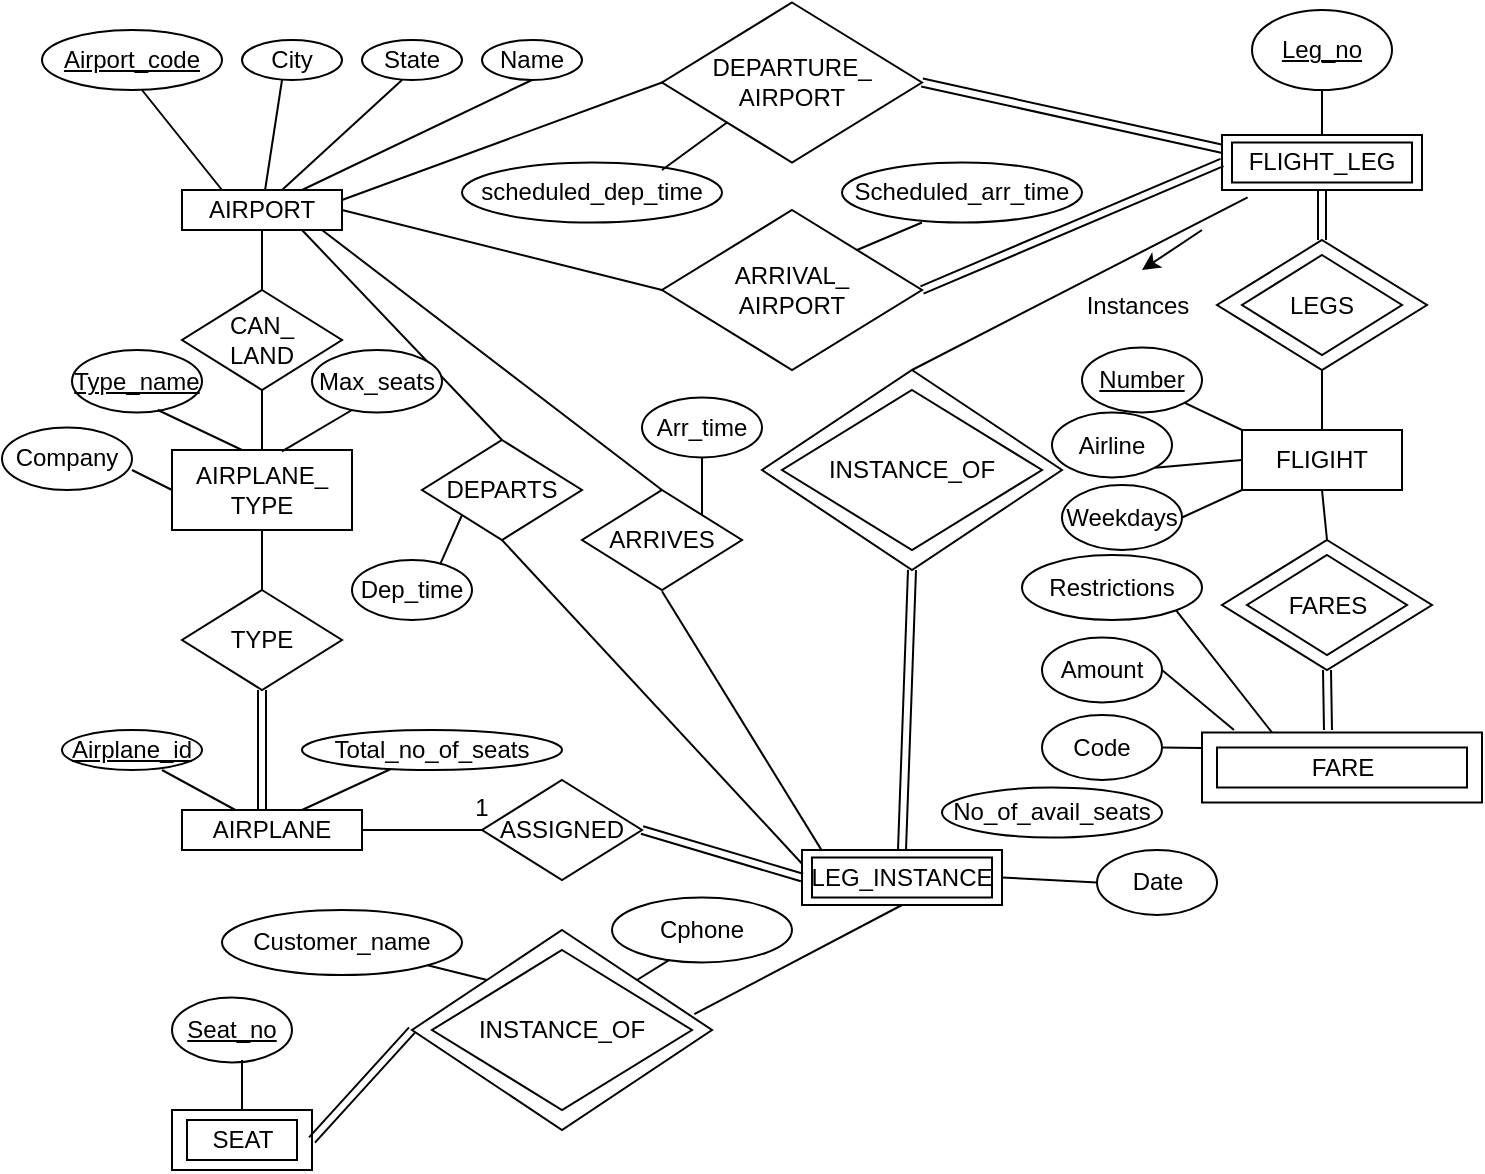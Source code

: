 <mxfile version="13.7.1" type="github">
  <diagram id="7w60Y6D1dDrkf24Q0bfc" name="Page-1">
    <mxGraphModel dx="1560" dy="632" grid="1" gridSize="10" guides="1" tooltips="1" connect="1" arrows="1" fold="1" page="1" pageScale="1" pageWidth="827" pageHeight="1169" math="0" shadow="0">
      <root>
        <mxCell id="0" />
        <mxCell id="1" parent="0" />
        <mxCell id="KQcOtN7dzlKegNRBwBD5-45" value="" style="rhombus;whiteSpace=wrap;html=1;strokeColor=#000000;" vertex="1" parent="1">
          <mxGeometry x="200" y="200" width="150" height="100" as="geometry" />
        </mxCell>
        <mxCell id="KQcOtN7dzlKegNRBwBD5-3" value="&lt;u&gt;Airport_code&lt;/u&gt;" style="ellipse;whiteSpace=wrap;html=1;strokeColor=#000000;" vertex="1" parent="1">
          <mxGeometry x="-160" y="30" width="90" height="30" as="geometry" />
        </mxCell>
        <mxCell id="KQcOtN7dzlKegNRBwBD5-7" value="City" style="ellipse;whiteSpace=wrap;html=1;strokeColor=#000000;" vertex="1" parent="1">
          <mxGeometry x="-60" y="35" width="50" height="20" as="geometry" />
        </mxCell>
        <mxCell id="KQcOtN7dzlKegNRBwBD5-8" value="Name" style="ellipse;whiteSpace=wrap;html=1;strokeColor=#000000;" vertex="1" parent="1">
          <mxGeometry x="60" y="35" width="50" height="20" as="geometry" />
        </mxCell>
        <mxCell id="KQcOtN7dzlKegNRBwBD5-9" value="State" style="ellipse;whiteSpace=wrap;html=1;strokeColor=#000000;" vertex="1" parent="1">
          <mxGeometry y="35" width="50" height="20" as="geometry" />
        </mxCell>
        <mxCell id="KQcOtN7dzlKegNRBwBD5-11" value="AIRPORT" style="rounded=0;whiteSpace=wrap;html=1;strokeColor=#000000;" vertex="1" parent="1">
          <mxGeometry x="-90" y="110" width="80" height="20" as="geometry" />
        </mxCell>
        <mxCell id="KQcOtN7dzlKegNRBwBD5-13" value="" style="endArrow=none;html=1;" edge="1" parent="1">
          <mxGeometry width="50" height="50" relative="1" as="geometry">
            <mxPoint x="-70" y="110" as="sourcePoint" />
            <mxPoint x="-110" y="60" as="targetPoint" />
          </mxGeometry>
        </mxCell>
        <mxCell id="KQcOtN7dzlKegNRBwBD5-15" value="" style="endArrow=none;html=1;" edge="1" parent="1">
          <mxGeometry width="50" height="50" relative="1" as="geometry">
            <mxPoint x="-40" y="110" as="sourcePoint" />
            <mxPoint x="20" y="55.0" as="targetPoint" />
          </mxGeometry>
        </mxCell>
        <mxCell id="KQcOtN7dzlKegNRBwBD5-16" value="" style="endArrow=none;html=1;" edge="1" parent="1" source="KQcOtN7dzlKegNRBwBD5-11">
          <mxGeometry width="50" height="50" relative="1" as="geometry">
            <mxPoint y="105.0" as="sourcePoint" />
            <mxPoint x="-40" y="55.0" as="targetPoint" />
          </mxGeometry>
        </mxCell>
        <mxCell id="KQcOtN7dzlKegNRBwBD5-17" value="" style="endArrow=none;html=1;entryX=0.5;entryY=1;entryDx=0;entryDy=0;exitX=0.75;exitY=0;exitDx=0;exitDy=0;exitPerimeter=0;" edge="1" parent="1" source="KQcOtN7dzlKegNRBwBD5-11" target="KQcOtN7dzlKegNRBwBD5-8">
          <mxGeometry width="50" height="50" relative="1" as="geometry">
            <mxPoint x="-18" y="106" as="sourcePoint" />
            <mxPoint x="30" y="65.0" as="targetPoint" />
            <Array as="points" />
          </mxGeometry>
        </mxCell>
        <mxCell id="KQcOtN7dzlKegNRBwBD5-18" value="CAN_&lt;br&gt;LAND" style="rhombus;whiteSpace=wrap;html=1;strokeColor=#000000;" vertex="1" parent="1">
          <mxGeometry x="-90" y="160" width="80" height="50" as="geometry" />
        </mxCell>
        <mxCell id="KQcOtN7dzlKegNRBwBD5-19" value="" style="endArrow=none;html=1;entryX=0.5;entryY=1;entryDx=0;entryDy=0;exitX=0.5;exitY=0;exitDx=0;exitDy=0;" edge="1" parent="1" source="KQcOtN7dzlKegNRBwBD5-18" target="KQcOtN7dzlKegNRBwBD5-11">
          <mxGeometry width="50" height="50" relative="1" as="geometry">
            <mxPoint x="180" y="340" as="sourcePoint" />
            <mxPoint x="230" y="290" as="targetPoint" />
          </mxGeometry>
        </mxCell>
        <mxCell id="KQcOtN7dzlKegNRBwBD5-20" value="AIRPLANE_&lt;br&gt;TYPE" style="rounded=0;whiteSpace=wrap;html=1;strokeColor=#000000;" vertex="1" parent="1">
          <mxGeometry x="-95" y="240" width="90" height="40" as="geometry" />
        </mxCell>
        <mxCell id="KQcOtN7dzlKegNRBwBD5-21" value="TYPE" style="rhombus;whiteSpace=wrap;html=1;strokeColor=#000000;" vertex="1" parent="1">
          <mxGeometry x="-90" y="310" width="80" height="50" as="geometry" />
        </mxCell>
        <mxCell id="KQcOtN7dzlKegNRBwBD5-22" value="AIRPLANE" style="rounded=0;whiteSpace=wrap;html=1;strokeColor=#000000;" vertex="1" parent="1">
          <mxGeometry x="-90" y="420" width="90" height="20" as="geometry" />
        </mxCell>
        <mxCell id="KQcOtN7dzlKegNRBwBD5-23" value="&lt;u&gt;Airplane_id&lt;/u&gt;" style="ellipse;whiteSpace=wrap;html=1;strokeColor=#000000;" vertex="1" parent="1">
          <mxGeometry x="-150" y="380" width="70" height="20" as="geometry" />
        </mxCell>
        <mxCell id="KQcOtN7dzlKegNRBwBD5-25" value="Total_no_of_seats" style="ellipse;whiteSpace=wrap;html=1;strokeColor=#000000;" vertex="1" parent="1">
          <mxGeometry x="-30" y="380" width="130" height="20" as="geometry" />
        </mxCell>
        <mxCell id="KQcOtN7dzlKegNRBwBD5-26" value="ASSIGNED" style="rhombus;whiteSpace=wrap;html=1;strokeColor=#000000;" vertex="1" parent="1">
          <mxGeometry x="60" y="405" width="80" height="50" as="geometry" />
        </mxCell>
        <mxCell id="KQcOtN7dzlKegNRBwBD5-27" value="" style="rounded=0;whiteSpace=wrap;html=1;strokeColor=#000000;" vertex="1" parent="1">
          <mxGeometry x="220" y="440" width="100" height="27.5" as="geometry" />
        </mxCell>
        <mxCell id="KQcOtN7dzlKegNRBwBD5-28" value="LEG_INSTANCE" style="rounded=0;whiteSpace=wrap;html=1;strokeColor=#000000;" vertex="1" parent="1">
          <mxGeometry x="225" y="443.75" width="90" height="20" as="geometry" />
        </mxCell>
        <mxCell id="KQcOtN7dzlKegNRBwBD5-31" value="DEPARTS" style="rhombus;whiteSpace=wrap;html=1;strokeColor=#000000;" vertex="1" parent="1">
          <mxGeometry x="30" y="235" width="80" height="50" as="geometry" />
        </mxCell>
        <mxCell id="KQcOtN7dzlKegNRBwBD5-32" value="ARRIVES" style="rhombus;whiteSpace=wrap;html=1;strokeColor=#000000;" vertex="1" parent="1">
          <mxGeometry x="110" y="260" width="80" height="50" as="geometry" />
        </mxCell>
        <mxCell id="KQcOtN7dzlKegNRBwBD5-33" value="" style="endArrow=none;html=1;entryX=0.75;entryY=1;entryDx=0;entryDy=0;exitX=0.5;exitY=0;exitDx=0;exitDy=0;" edge="1" parent="1" source="KQcOtN7dzlKegNRBwBD5-31" target="KQcOtN7dzlKegNRBwBD5-11">
          <mxGeometry width="50" height="50" relative="1" as="geometry">
            <mxPoint x="210" y="340" as="sourcePoint" />
            <mxPoint x="260" y="290" as="targetPoint" />
          </mxGeometry>
        </mxCell>
        <mxCell id="KQcOtN7dzlKegNRBwBD5-34" value="" style="endArrow=none;html=1;entryX=0.75;entryY=1;entryDx=0;entryDy=0;exitX=0.5;exitY=0;exitDx=0;exitDy=0;" edge="1" parent="1" source="KQcOtN7dzlKegNRBwBD5-32">
          <mxGeometry width="50" height="50" relative="1" as="geometry">
            <mxPoint x="130" y="240.0" as="sourcePoint" />
            <mxPoint x="-20" y="130.0" as="targetPoint" />
          </mxGeometry>
        </mxCell>
        <mxCell id="KQcOtN7dzlKegNRBwBD5-36" value="DEPARTURE_&lt;br&gt;AIRPORT" style="rhombus;whiteSpace=wrap;html=1;strokeColor=#000000;" vertex="1" parent="1">
          <mxGeometry x="150" y="16.25" width="130" height="80" as="geometry" />
        </mxCell>
        <mxCell id="KQcOtN7dzlKegNRBwBD5-37" value="ARRIVAL_&lt;br&gt;AIRPORT" style="rhombus;whiteSpace=wrap;html=1;strokeColor=#000000;" vertex="1" parent="1">
          <mxGeometry x="150" y="120" width="130" height="80" as="geometry" />
        </mxCell>
        <mxCell id="KQcOtN7dzlKegNRBwBD5-38" value="" style="endArrow=none;html=1;exitX=1;exitY=0.25;exitDx=0;exitDy=0;entryX=0;entryY=0.5;entryDx=0;entryDy=0;" edge="1" parent="1" source="KQcOtN7dzlKegNRBwBD5-11" target="KQcOtN7dzlKegNRBwBD5-36">
          <mxGeometry width="50" height="50" relative="1" as="geometry">
            <mxPoint x="50" y="130" as="sourcePoint" />
            <mxPoint x="100" y="80" as="targetPoint" />
          </mxGeometry>
        </mxCell>
        <mxCell id="KQcOtN7dzlKegNRBwBD5-39" value="" style="endArrow=none;html=1;exitX=1;exitY=0.5;exitDx=0;exitDy=0;entryX=0;entryY=0.5;entryDx=0;entryDy=0;" edge="1" parent="1" source="KQcOtN7dzlKegNRBwBD5-11" target="KQcOtN7dzlKegNRBwBD5-37">
          <mxGeometry width="50" height="50" relative="1" as="geometry">
            <mxPoint y="125.0" as="sourcePoint" />
            <mxPoint x="200" y="55.0" as="targetPoint" />
          </mxGeometry>
        </mxCell>
        <mxCell id="KQcOtN7dzlKegNRBwBD5-40" value="" style="rounded=0;whiteSpace=wrap;html=1;strokeColor=#000000;" vertex="1" parent="1">
          <mxGeometry x="430" y="82.5" width="100" height="27.5" as="geometry" />
        </mxCell>
        <mxCell id="KQcOtN7dzlKegNRBwBD5-41" value="FLIGHT_LEG" style="rounded=0;whiteSpace=wrap;html=1;strokeColor=#000000;" vertex="1" parent="1">
          <mxGeometry x="435" y="86.25" width="90" height="20" as="geometry" />
        </mxCell>
        <mxCell id="KQcOtN7dzlKegNRBwBD5-44" value="INSTANCE_OF" style="rhombus;whiteSpace=wrap;html=1;strokeColor=#000000;" vertex="1" parent="1">
          <mxGeometry x="210" y="210" width="130" height="80" as="geometry" />
        </mxCell>
        <mxCell id="KQcOtN7dzlKegNRBwBD5-46" value="scheduled_dep_time" style="ellipse;whiteSpace=wrap;html=1;strokeColor=#000000;" vertex="1" parent="1">
          <mxGeometry x="50" y="96.25" width="130" height="30" as="geometry" />
        </mxCell>
        <mxCell id="KQcOtN7dzlKegNRBwBD5-47" value="Scheduled_arr_time" style="ellipse;whiteSpace=wrap;html=1;strokeColor=#000000;" vertex="1" parent="1">
          <mxGeometry x="240" y="96.25" width="120" height="30" as="geometry" />
        </mxCell>
        <mxCell id="KQcOtN7dzlKegNRBwBD5-48" value="" style="endArrow=none;html=1;exitX=1;exitY=0.5;exitDx=0;exitDy=0;entryX=0;entryY=0.25;entryDx=0;entryDy=0;shape=link;" edge="1" parent="1" source="KQcOtN7dzlKegNRBwBD5-36" target="KQcOtN7dzlKegNRBwBD5-40">
          <mxGeometry width="50" height="50" relative="1" as="geometry">
            <mxPoint x="300" y="70" as="sourcePoint" />
            <mxPoint x="350" y="20" as="targetPoint" />
          </mxGeometry>
        </mxCell>
        <mxCell id="KQcOtN7dzlKegNRBwBD5-49" value="" style="endArrow=none;html=1;exitX=1;exitY=0.5;exitDx=0;exitDy=0;entryX=0;entryY=0.5;entryDx=0;entryDy=0;shape=link;" edge="1" parent="1" target="KQcOtN7dzlKegNRBwBD5-40">
          <mxGeometry width="50" height="50" relative="1" as="geometry">
            <mxPoint x="280" y="160.0" as="sourcePoint" />
            <mxPoint x="430" y="203.125" as="targetPoint" />
          </mxGeometry>
        </mxCell>
        <mxCell id="KQcOtN7dzlKegNRBwBD5-50" value="" style="endArrow=none;html=1;exitX=1;exitY=0;exitDx=0;exitDy=0;" edge="1" parent="1" source="KQcOtN7dzlKegNRBwBD5-37">
          <mxGeometry width="50" height="50" relative="1" as="geometry">
            <mxPoint x="230" y="176.25" as="sourcePoint" />
            <mxPoint x="280" y="126.25" as="targetPoint" />
          </mxGeometry>
        </mxCell>
        <mxCell id="KQcOtN7dzlKegNRBwBD5-52" value="" style="endArrow=none;html=1;entryX=0;entryY=1;entryDx=0;entryDy=0;" edge="1" parent="1" target="KQcOtN7dzlKegNRBwBD5-36">
          <mxGeometry width="50" height="50" relative="1" as="geometry">
            <mxPoint x="150" y="100" as="sourcePoint" />
            <mxPoint x="300" y="42.5" as="targetPoint" />
          </mxGeometry>
        </mxCell>
        <mxCell id="KQcOtN7dzlKegNRBwBD5-53" value="&lt;span style=&quot;line-height: 120%&quot;&gt;&lt;u&gt;Leg_no&lt;/u&gt;&lt;/span&gt;" style="ellipse;whiteSpace=wrap;html=1;strokeColor=#000000;" vertex="1" parent="1">
          <mxGeometry x="445" y="20" width="70" height="40" as="geometry" />
        </mxCell>
        <mxCell id="KQcOtN7dzlKegNRBwBD5-54" value="" style="rhombus;whiteSpace=wrap;html=1;strokeColor=#000000;" vertex="1" parent="1">
          <mxGeometry x="427.5" y="135" width="105" height="65" as="geometry" />
        </mxCell>
        <mxCell id="KQcOtN7dzlKegNRBwBD5-56" value="LEGS" style="rhombus;whiteSpace=wrap;html=1;strokeColor=#000000;" vertex="1" parent="1">
          <mxGeometry x="440" y="142.5" width="80" height="50" as="geometry" />
        </mxCell>
        <mxCell id="KQcOtN7dzlKegNRBwBD5-57" value="&lt;u&gt;Number&lt;/u&gt;" style="ellipse;whiteSpace=wrap;html=1;strokeColor=#000000;" vertex="1" parent="1">
          <mxGeometry x="360" y="188.75" width="60" height="32.5" as="geometry" />
        </mxCell>
        <mxCell id="KQcOtN7dzlKegNRBwBD5-58" value="Airline" style="ellipse;whiteSpace=wrap;html=1;strokeColor=#000000;" vertex="1" parent="1">
          <mxGeometry x="345" y="221.25" width="60" height="32.5" as="geometry" />
        </mxCell>
        <mxCell id="KQcOtN7dzlKegNRBwBD5-59" value="Weekdays" style="ellipse;whiteSpace=wrap;html=1;strokeColor=#000000;" vertex="1" parent="1">
          <mxGeometry x="350" y="257.5" width="60" height="32.5" as="geometry" />
        </mxCell>
        <mxCell id="KQcOtN7dzlKegNRBwBD5-60" value="Restrictions" style="ellipse;whiteSpace=wrap;html=1;strokeColor=#000000;" vertex="1" parent="1">
          <mxGeometry x="330" y="292.5" width="90" height="32.5" as="geometry" />
        </mxCell>
        <mxCell id="KQcOtN7dzlKegNRBwBD5-61" value="FLIGIHT" style="rounded=0;whiteSpace=wrap;html=1;strokeColor=#000000;" vertex="1" parent="1">
          <mxGeometry x="440" y="230" width="80" height="30" as="geometry" />
        </mxCell>
        <mxCell id="KQcOtN7dzlKegNRBwBD5-63" value="" style="rhombus;whiteSpace=wrap;html=1;strokeColor=#000000;" vertex="1" parent="1">
          <mxGeometry x="430" y="285" width="105" height="65" as="geometry" />
        </mxCell>
        <mxCell id="KQcOtN7dzlKegNRBwBD5-64" value="FARES" style="rhombus;whiteSpace=wrap;html=1;strokeColor=#000000;" vertex="1" parent="1">
          <mxGeometry x="442.5" y="292.5" width="80" height="50" as="geometry" />
        </mxCell>
        <mxCell id="KQcOtN7dzlKegNRBwBD5-65" value="" style="rounded=0;whiteSpace=wrap;html=1;strokeColor=#000000;" vertex="1" parent="1">
          <mxGeometry x="420" y="381.25" width="140" height="35" as="geometry" />
        </mxCell>
        <mxCell id="KQcOtN7dzlKegNRBwBD5-66" value="FARE" style="rounded=0;whiteSpace=wrap;html=1;strokeColor=#000000;" vertex="1" parent="1">
          <mxGeometry x="427.5" y="388.75" width="125" height="20" as="geometry" />
        </mxCell>
        <mxCell id="KQcOtN7dzlKegNRBwBD5-67" value="Amount" style="ellipse;whiteSpace=wrap;html=1;strokeColor=#000000;" vertex="1" parent="1">
          <mxGeometry x="340" y="333.75" width="60" height="32.5" as="geometry" />
        </mxCell>
        <mxCell id="KQcOtN7dzlKegNRBwBD5-68" value="Code" style="ellipse;whiteSpace=wrap;html=1;strokeColor=#000000;" vertex="1" parent="1">
          <mxGeometry x="340" y="372.5" width="60" height="32.5" as="geometry" />
        </mxCell>
        <mxCell id="KQcOtN7dzlKegNRBwBD5-69" value="Arr_time" style="ellipse;whiteSpace=wrap;html=1;strokeColor=#000000;" vertex="1" parent="1">
          <mxGeometry x="140" y="213.75" width="60" height="30" as="geometry" />
        </mxCell>
        <mxCell id="KQcOtN7dzlKegNRBwBD5-70" value="Dep_time" style="ellipse;whiteSpace=wrap;html=1;strokeColor=#000000;" vertex="1" parent="1">
          <mxGeometry x="-5" y="295" width="60" height="30" as="geometry" />
        </mxCell>
        <mxCell id="KQcOtN7dzlKegNRBwBD5-72" value="" style="rhombus;whiteSpace=wrap;html=1;strokeColor=#000000;" vertex="1" parent="1">
          <mxGeometry x="25" y="480" width="150" height="100" as="geometry" />
        </mxCell>
        <mxCell id="KQcOtN7dzlKegNRBwBD5-73" value="INSTANCE_OF" style="rhombus;whiteSpace=wrap;html=1;strokeColor=#000000;" vertex="1" parent="1">
          <mxGeometry x="35" y="490" width="130" height="80" as="geometry" />
        </mxCell>
        <mxCell id="KQcOtN7dzlKegNRBwBD5-74" value="Cphone" style="ellipse;whiteSpace=wrap;html=1;strokeColor=#000000;" vertex="1" parent="1">
          <mxGeometry x="125" y="463.75" width="90" height="32.5" as="geometry" />
        </mxCell>
        <mxCell id="KQcOtN7dzlKegNRBwBD5-75" value="Customer_name" style="ellipse;whiteSpace=wrap;html=1;strokeColor=#000000;" vertex="1" parent="1">
          <mxGeometry x="-70" y="470" width="120" height="32.5" as="geometry" />
        </mxCell>
        <mxCell id="KQcOtN7dzlKegNRBwBD5-76" value="&lt;u&gt;Seat_no&lt;/u&gt;" style="ellipse;whiteSpace=wrap;html=1;strokeColor=#000000;" vertex="1" parent="1">
          <mxGeometry x="-95" y="513.75" width="60" height="32.5" as="geometry" />
        </mxCell>
        <mxCell id="KQcOtN7dzlKegNRBwBD5-78" value="" style="rounded=0;whiteSpace=wrap;html=1;strokeColor=#000000;" vertex="1" parent="1">
          <mxGeometry x="-95" y="570" width="70" height="30" as="geometry" />
        </mxCell>
        <mxCell id="KQcOtN7dzlKegNRBwBD5-79" value="SEAT" style="rounded=0;whiteSpace=wrap;html=1;strokeColor=#000000;" vertex="1" parent="1">
          <mxGeometry x="-87.5" y="575" width="55" height="20" as="geometry" />
        </mxCell>
        <mxCell id="KQcOtN7dzlKegNRBwBD5-80" value="" style="endArrow=none;html=1;exitX=0.5;exitY=0;exitDx=0;exitDy=0;" edge="1" parent="1" source="KQcOtN7dzlKegNRBwBD5-78">
          <mxGeometry width="50" height="50" relative="1" as="geometry">
            <mxPoint x="-110" y="595" as="sourcePoint" />
            <mxPoint x="-60" y="545" as="targetPoint" />
          </mxGeometry>
        </mxCell>
        <mxCell id="KQcOtN7dzlKegNRBwBD5-81" value="" style="endArrow=none;html=1;exitX=0;exitY=0.25;exitDx=0;exitDy=0;entryX=0.5;entryY=1;entryDx=0;entryDy=0;" edge="1" parent="1" source="KQcOtN7dzlKegNRBwBD5-27" target="KQcOtN7dzlKegNRBwBD5-31">
          <mxGeometry width="50" height="50" relative="1" as="geometry">
            <mxPoint x="20" y="340" as="sourcePoint" />
            <mxPoint x="70" y="280" as="targetPoint" />
          </mxGeometry>
        </mxCell>
        <mxCell id="KQcOtN7dzlKegNRBwBD5-82" value="" style="endArrow=none;html=1;exitX=0.1;exitY=0.016;exitDx=0;exitDy=0;exitPerimeter=0;" edge="1" parent="1" source="KQcOtN7dzlKegNRBwBD5-27">
          <mxGeometry width="50" height="50" relative="1" as="geometry">
            <mxPoint x="270" y="440.005" as="sourcePoint" />
            <mxPoint x="150" y="310.63" as="targetPoint" />
          </mxGeometry>
        </mxCell>
        <mxCell id="KQcOtN7dzlKegNRBwBD5-83" value="" style="endArrow=none;html=1;entryX=0.5;entryY=1;entryDx=0;entryDy=0;exitX=0.5;exitY=0;exitDx=0;exitDy=0;" edge="1" parent="1" source="KQcOtN7dzlKegNRBwBD5-20" target="KQcOtN7dzlKegNRBwBD5-18">
          <mxGeometry width="50" height="50" relative="1" as="geometry">
            <mxPoint x="160" y="330" as="sourcePoint" />
            <mxPoint x="210" y="280" as="targetPoint" />
            <Array as="points" />
          </mxGeometry>
        </mxCell>
        <mxCell id="KQcOtN7dzlKegNRBwBD5-84" value="&lt;u&gt;Type_name&lt;/u&gt;" style="ellipse;whiteSpace=wrap;html=1;strokeColor=#000000;" vertex="1" parent="1">
          <mxGeometry x="-145" y="190" width="65" height="31.25" as="geometry" />
        </mxCell>
        <mxCell id="KQcOtN7dzlKegNRBwBD5-85" value="Max_seats" style="ellipse;whiteSpace=wrap;html=1;strokeColor=#000000;" vertex="1" parent="1">
          <mxGeometry x="-25" y="190" width="65" height="31.25" as="geometry" />
        </mxCell>
        <mxCell id="KQcOtN7dzlKegNRBwBD5-86" value="Company" style="ellipse;whiteSpace=wrap;html=1;strokeColor=#000000;" vertex="1" parent="1">
          <mxGeometry x="-180" y="228.75" width="65" height="31.25" as="geometry" />
        </mxCell>
        <mxCell id="KQcOtN7dzlKegNRBwBD5-87" value="" style="endArrow=none;html=1;entryX=0.66;entryY=0.96;entryDx=0;entryDy=0;entryPerimeter=0;" edge="1" parent="1" target="KQcOtN7dzlKegNRBwBD5-84">
          <mxGeometry width="50" height="50" relative="1" as="geometry">
            <mxPoint x="-60" y="240" as="sourcePoint" />
            <mxPoint x="210" y="280" as="targetPoint" />
          </mxGeometry>
        </mxCell>
        <mxCell id="KQcOtN7dzlKegNRBwBD5-89" value="" style="endArrow=none;html=1;exitX=0.611;exitY=0.018;exitDx=0;exitDy=0;exitPerimeter=0;" edge="1" parent="1" source="KQcOtN7dzlKegNRBwBD5-20">
          <mxGeometry width="50" height="50" relative="1" as="geometry">
            <mxPoint x="-55" y="270" as="sourcePoint" />
            <mxPoint x="-5" y="220" as="targetPoint" />
          </mxGeometry>
        </mxCell>
        <mxCell id="KQcOtN7dzlKegNRBwBD5-90" value="" style="endArrow=none;html=1;exitX=0;exitY=0.5;exitDx=0;exitDy=0;" edge="1" parent="1" source="KQcOtN7dzlKegNRBwBD5-20">
          <mxGeometry width="50" height="50" relative="1" as="geometry">
            <mxPoint x="-165" y="300" as="sourcePoint" />
            <mxPoint x="-115" y="250" as="targetPoint" />
          </mxGeometry>
        </mxCell>
        <mxCell id="KQcOtN7dzlKegNRBwBD5-91" value="" style="endArrow=none;html=1;exitX=0.5;exitY=0;exitDx=0;exitDy=0;" edge="1" parent="1" source="KQcOtN7dzlKegNRBwBD5-21">
          <mxGeometry width="50" height="50" relative="1" as="geometry">
            <mxPoint x="-100" y="330" as="sourcePoint" />
            <mxPoint x="-50" y="280" as="targetPoint" />
          </mxGeometry>
        </mxCell>
        <mxCell id="KQcOtN7dzlKegNRBwBD5-93" value="" style="endArrow=none;html=1;verticalAlign=middle;labelPosition=left;verticalLabelPosition=middle;align=right;entryX=0.5;entryY=1;entryDx=0;entryDy=0;shape=link;" edge="1" parent="1" target="KQcOtN7dzlKegNRBwBD5-21">
          <mxGeometry width="50" height="50" relative="1" as="geometry">
            <mxPoint x="-50" y="420" as="sourcePoint" />
            <mxPoint x="-45" y="354" as="targetPoint" />
          </mxGeometry>
        </mxCell>
        <mxCell id="KQcOtN7dzlKegNRBwBD5-95" value="" style="endArrow=none;html=1;" edge="1" parent="1" source="KQcOtN7dzlKegNRBwBD5-22">
          <mxGeometry width="50" height="50" relative="1" as="geometry">
            <mxPoint x="-150" y="450" as="sourcePoint" />
            <mxPoint x="-100" y="400" as="targetPoint" />
          </mxGeometry>
        </mxCell>
        <mxCell id="KQcOtN7dzlKegNRBwBD5-96" value="" style="endArrow=none;html=1;" edge="1" parent="1" target="KQcOtN7dzlKegNRBwBD5-25">
          <mxGeometry width="50" height="50" relative="1" as="geometry">
            <mxPoint x="-30" y="420" as="sourcePoint" />
            <mxPoint x="1" y="403" as="targetPoint" />
          </mxGeometry>
        </mxCell>
        <mxCell id="KQcOtN7dzlKegNRBwBD5-98" value="" style="endArrow=none;html=1;entryX=0;entryY=0.5;entryDx=0;entryDy=0;exitX=1;exitY=0.5;exitDx=0;exitDy=0;" edge="1" parent="1" source="KQcOtN7dzlKegNRBwBD5-22" target="KQcOtN7dzlKegNRBwBD5-26">
          <mxGeometry width="50" height="50" relative="1" as="geometry">
            <mxPoint x="-20" y="470" as="sourcePoint" />
            <mxPoint x="30" y="420" as="targetPoint" />
          </mxGeometry>
        </mxCell>
        <mxCell id="KQcOtN7dzlKegNRBwBD5-99" value="1" style="text;html=1;strokeColor=none;fillColor=none;align=center;verticalAlign=middle;whiteSpace=wrap;rounded=0;" vertex="1" parent="1">
          <mxGeometry x="40" y="408.75" width="40" height="20" as="geometry" />
        </mxCell>
        <mxCell id="KQcOtN7dzlKegNRBwBD5-100" value="No_of_avail_seats" style="ellipse;whiteSpace=wrap;html=1;strokeColor=#000000;" vertex="1" parent="1">
          <mxGeometry x="290" y="408.75" width="110" height="25" as="geometry" />
        </mxCell>
        <mxCell id="KQcOtN7dzlKegNRBwBD5-101" value="Date" style="ellipse;whiteSpace=wrap;html=1;strokeColor=#000000;" vertex="1" parent="1">
          <mxGeometry x="367.5" y="440" width="60" height="32.5" as="geometry" />
        </mxCell>
        <mxCell id="KQcOtN7dzlKegNRBwBD5-104" value="" style="endArrow=none;html=1;exitX=1;exitY=0;exitDx=0;exitDy=0;entryX=0.321;entryY=0.956;entryDx=0;entryDy=0;entryPerimeter=0;" edge="1" parent="1" source="KQcOtN7dzlKegNRBwBD5-72" target="KQcOtN7dzlKegNRBwBD5-74">
          <mxGeometry width="50" height="50" relative="1" as="geometry">
            <mxPoint x="140" y="510" as="sourcePoint" />
            <mxPoint x="170" y="487.5" as="targetPoint" />
          </mxGeometry>
        </mxCell>
        <mxCell id="KQcOtN7dzlKegNRBwBD5-105" value="" style="endArrow=none;html=1;entryX=1;entryY=1;entryDx=0;entryDy=0;exitX=0.25;exitY=0;exitDx=0;exitDy=0;" edge="1" parent="1" source="KQcOtN7dzlKegNRBwBD5-65" target="KQcOtN7dzlKegNRBwBD5-60">
          <mxGeometry width="50" height="50" relative="1" as="geometry">
            <mxPoint x="220" y="330" as="sourcePoint" />
            <mxPoint x="270" y="280" as="targetPoint" />
          </mxGeometry>
        </mxCell>
        <mxCell id="KQcOtN7dzlKegNRBwBD5-106" value="" style="endArrow=none;html=1;entryX=1;entryY=0.5;entryDx=0;entryDy=0;" edge="1" parent="1" target="KQcOtN7dzlKegNRBwBD5-67">
          <mxGeometry width="50" height="50" relative="1" as="geometry">
            <mxPoint x="436" y="380" as="sourcePoint" />
            <mxPoint x="417.668" y="329.926" as="targetPoint" />
          </mxGeometry>
        </mxCell>
        <mxCell id="KQcOtN7dzlKegNRBwBD5-107" value="" style="endArrow=none;html=1;entryX=1;entryY=0.5;entryDx=0;entryDy=0;" edge="1" parent="1" target="KQcOtN7dzlKegNRBwBD5-68">
          <mxGeometry width="50" height="50" relative="1" as="geometry">
            <mxPoint x="420" y="389" as="sourcePoint" />
            <mxPoint x="410.0" y="360" as="targetPoint" />
          </mxGeometry>
        </mxCell>
        <mxCell id="KQcOtN7dzlKegNRBwBD5-108" value="" style="endArrow=none;html=1;entryX=0.5;entryY=1;entryDx=0;entryDy=0;shape=link;" edge="1" parent="1" target="KQcOtN7dzlKegNRBwBD5-63">
          <mxGeometry width="50" height="50" relative="1" as="geometry">
            <mxPoint x="483" y="380" as="sourcePoint" />
            <mxPoint x="417.668" y="329.926" as="targetPoint" />
          </mxGeometry>
        </mxCell>
        <mxCell id="KQcOtN7dzlKegNRBwBD5-111" value="" style="endArrow=none;html=1;entryX=1;entryY=0.5;entryDx=0;entryDy=0;exitX=0;exitY=1;exitDx=0;exitDy=0;" edge="1" parent="1" source="KQcOtN7dzlKegNRBwBD5-61" target="KQcOtN7dzlKegNRBwBD5-59">
          <mxGeometry width="50" height="50" relative="1" as="geometry">
            <mxPoint x="465" y="391.25" as="sourcePoint" />
            <mxPoint x="417.668" y="329.926" as="targetPoint" />
          </mxGeometry>
        </mxCell>
        <mxCell id="KQcOtN7dzlKegNRBwBD5-112" value="" style="endArrow=none;html=1;entryX=1;entryY=1;entryDx=0;entryDy=0;exitX=0;exitY=0.5;exitDx=0;exitDy=0;" edge="1" parent="1" source="KQcOtN7dzlKegNRBwBD5-61" target="KQcOtN7dzlKegNRBwBD5-58">
          <mxGeometry width="50" height="50" relative="1" as="geometry">
            <mxPoint x="450" y="270.0" as="sourcePoint" />
            <mxPoint x="420.0" y="273.75" as="targetPoint" />
          </mxGeometry>
        </mxCell>
        <mxCell id="KQcOtN7dzlKegNRBwBD5-114" value="" style="endArrow=none;html=1;entryX=1;entryY=1;entryDx=0;entryDy=0;exitX=0;exitY=0;exitDx=0;exitDy=0;exitPerimeter=0;" edge="1" parent="1" source="KQcOtN7dzlKegNRBwBD5-61" target="KQcOtN7dzlKegNRBwBD5-57">
          <mxGeometry width="50" height="50" relative="1" as="geometry">
            <mxPoint x="450" y="255.0" as="sourcePoint" />
            <mxPoint x="406.642" y="247.504" as="targetPoint" />
          </mxGeometry>
        </mxCell>
        <mxCell id="KQcOtN7dzlKegNRBwBD5-115" value="" style="endArrow=none;html=1;entryX=0.5;entryY=1;entryDx=0;entryDy=0;exitX=0.5;exitY=0;exitDx=0;exitDy=0;" edge="1" parent="1" source="KQcOtN7dzlKegNRBwBD5-61" target="KQcOtN7dzlKegNRBwBD5-54">
          <mxGeometry width="50" height="50" relative="1" as="geometry">
            <mxPoint x="450" y="240.0" as="sourcePoint" />
            <mxPoint x="411.642" y="205.004" as="targetPoint" />
          </mxGeometry>
        </mxCell>
        <mxCell id="KQcOtN7dzlKegNRBwBD5-116" value="" style="endArrow=none;html=1;entryX=0.5;entryY=1;entryDx=0;entryDy=0;exitX=0.5;exitY=0;exitDx=0;exitDy=0;shape=link;" edge="1" parent="1" source="KQcOtN7dzlKegNRBwBD5-54" target="KQcOtN7dzlKegNRBwBD5-40">
          <mxGeometry width="50" height="50" relative="1" as="geometry">
            <mxPoint x="480" y="130" as="sourcePoint" />
            <mxPoint x="490" y="210.0" as="targetPoint" />
          </mxGeometry>
        </mxCell>
        <mxCell id="KQcOtN7dzlKegNRBwBD5-118" value="" style="endArrow=none;html=1;entryX=0.5;entryY=1;entryDx=0;entryDy=0;exitX=0.5;exitY=0;exitDx=0;exitDy=0;" edge="1" parent="1" source="KQcOtN7dzlKegNRBwBD5-40" target="KQcOtN7dzlKegNRBwBD5-53">
          <mxGeometry width="50" height="50" relative="1" as="geometry">
            <mxPoint x="490" y="145.0" as="sourcePoint" />
            <mxPoint x="490" y="120.0" as="targetPoint" />
          </mxGeometry>
        </mxCell>
        <mxCell id="KQcOtN7dzlKegNRBwBD5-120" value="" style="endArrow=none;html=1;entryX=0.5;entryY=1;entryDx=0;entryDy=0;exitX=0.5;exitY=0;exitDx=0;exitDy=0;" edge="1" parent="1" source="KQcOtN7dzlKegNRBwBD5-63" target="KQcOtN7dzlKegNRBwBD5-61">
          <mxGeometry width="50" height="50" relative="1" as="geometry">
            <mxPoint x="490" y="240.0" as="sourcePoint" />
            <mxPoint x="490" y="210.0" as="targetPoint" />
          </mxGeometry>
        </mxCell>
        <mxCell id="KQcOtN7dzlKegNRBwBD5-124" value="" style="endArrow=none;html=1;entryX=0.5;entryY=1;entryDx=0;entryDy=0;exitX=0.5;exitY=0;exitDx=0;exitDy=0;shape=link;" edge="1" parent="1" source="KQcOtN7dzlKegNRBwBD5-27" target="KQcOtN7dzlKegNRBwBD5-45">
          <mxGeometry width="50" height="50" relative="1" as="geometry">
            <mxPoint x="220" y="330" as="sourcePoint" />
            <mxPoint x="270" y="280" as="targetPoint" />
          </mxGeometry>
        </mxCell>
        <mxCell id="KQcOtN7dzlKegNRBwBD5-125" value="" style="endArrow=none;html=1;entryX=0.5;entryY=0;entryDx=0;entryDy=0;exitX=0.128;exitY=1.133;exitDx=0;exitDy=0;exitPerimeter=0;" edge="1" parent="1" source="KQcOtN7dzlKegNRBwBD5-40" target="KQcOtN7dzlKegNRBwBD5-45">
          <mxGeometry width="50" height="50" relative="1" as="geometry">
            <mxPoint x="220" y="330" as="sourcePoint" />
            <mxPoint x="270" y="280" as="targetPoint" />
          </mxGeometry>
        </mxCell>
        <mxCell id="KQcOtN7dzlKegNRBwBD5-126" value="" style="endArrow=classic;html=1;" edge="1" parent="1">
          <mxGeometry width="50" height="50" relative="1" as="geometry">
            <mxPoint x="420" y="130" as="sourcePoint" />
            <mxPoint x="390" y="150" as="targetPoint" />
          </mxGeometry>
        </mxCell>
        <mxCell id="KQcOtN7dzlKegNRBwBD5-127" value="Instances" style="text;html=1;strokeColor=none;fillColor=none;align=center;verticalAlign=middle;whiteSpace=wrap;rounded=0;" vertex="1" parent="1">
          <mxGeometry x="367.5" y="157.5" width="40" height="20" as="geometry" />
        </mxCell>
        <mxCell id="KQcOtN7dzlKegNRBwBD5-128" value="" style="endArrow=none;html=1;exitX=1;exitY=0.5;exitDx=0;exitDy=0;entryX=0;entryY=0.5;entryDx=0;entryDy=0;shape=link;" edge="1" parent="1" source="KQcOtN7dzlKegNRBwBD5-78" target="KQcOtN7dzlKegNRBwBD5-72">
          <mxGeometry width="50" height="50" relative="1" as="geometry">
            <mxPoint x="220" y="330" as="sourcePoint" />
            <mxPoint x="30" y="530" as="targetPoint" />
          </mxGeometry>
        </mxCell>
        <mxCell id="KQcOtN7dzlKegNRBwBD5-129" value="" style="endArrow=none;html=1;entryX=1;entryY=1;entryDx=0;entryDy=0;exitX=0;exitY=0;exitDx=0;exitDy=0;" edge="1" parent="1" source="KQcOtN7dzlKegNRBwBD5-72" target="KQcOtN7dzlKegNRBwBD5-75">
          <mxGeometry width="50" height="50" relative="1" as="geometry">
            <mxPoint x="220" y="330" as="sourcePoint" />
            <mxPoint x="270" y="280" as="targetPoint" />
          </mxGeometry>
        </mxCell>
        <mxCell id="KQcOtN7dzlKegNRBwBD5-130" value="" style="endArrow=none;html=1;entryX=0.5;entryY=1;entryDx=0;entryDy=0;exitX=0.941;exitY=0.421;exitDx=0;exitDy=0;exitPerimeter=0;" edge="1" parent="1" source="KQcOtN7dzlKegNRBwBD5-72" target="KQcOtN7dzlKegNRBwBD5-27">
          <mxGeometry width="50" height="50" relative="1" as="geometry">
            <mxPoint x="170" y="530" as="sourcePoint" />
            <mxPoint x="220" y="480" as="targetPoint" />
          </mxGeometry>
        </mxCell>
        <mxCell id="KQcOtN7dzlKegNRBwBD5-131" value="" style="endArrow=none;html=1;exitX=1;exitY=0.5;exitDx=0;exitDy=0;entryX=0;entryY=0.5;entryDx=0;entryDy=0;shape=link;" edge="1" parent="1" source="KQcOtN7dzlKegNRBwBD5-26" target="KQcOtN7dzlKegNRBwBD5-27">
          <mxGeometry width="50" height="50" relative="1" as="geometry">
            <mxPoint x="220" y="330" as="sourcePoint" />
            <mxPoint x="270" y="280" as="targetPoint" />
          </mxGeometry>
        </mxCell>
        <mxCell id="KQcOtN7dzlKegNRBwBD5-132" value="" style="endArrow=none;html=1;entryX=0;entryY=1;entryDx=0;entryDy=0;exitX=0.734;exitY=0.073;exitDx=0;exitDy=0;exitPerimeter=0;" edge="1" parent="1" source="KQcOtN7dzlKegNRBwBD5-70" target="KQcOtN7dzlKegNRBwBD5-31">
          <mxGeometry width="50" height="50" relative="1" as="geometry">
            <mxPoint x="220" y="330" as="sourcePoint" />
            <mxPoint x="270" y="280" as="targetPoint" />
          </mxGeometry>
        </mxCell>
        <mxCell id="KQcOtN7dzlKegNRBwBD5-133" value="" style="endArrow=none;html=1;entryX=0.5;entryY=1;entryDx=0;entryDy=0;exitX=1;exitY=0;exitDx=0;exitDy=0;" edge="1" parent="1" source="KQcOtN7dzlKegNRBwBD5-32" target="KQcOtN7dzlKegNRBwBD5-69">
          <mxGeometry width="50" height="50" relative="1" as="geometry">
            <mxPoint x="49.04" y="307.19" as="sourcePoint" />
            <mxPoint x="60" y="282.5" as="targetPoint" />
          </mxGeometry>
        </mxCell>
        <mxCell id="KQcOtN7dzlKegNRBwBD5-134" value="" style="endArrow=none;html=1;entryX=0;entryY=0.5;entryDx=0;entryDy=0;exitX=1;exitY=0.5;exitDx=0;exitDy=0;" edge="1" parent="1" source="KQcOtN7dzlKegNRBwBD5-27" target="KQcOtN7dzlKegNRBwBD5-101">
          <mxGeometry width="50" height="50" relative="1" as="geometry">
            <mxPoint x="220" y="330" as="sourcePoint" />
            <mxPoint x="270" y="280" as="targetPoint" />
          </mxGeometry>
        </mxCell>
      </root>
    </mxGraphModel>
  </diagram>
</mxfile>
